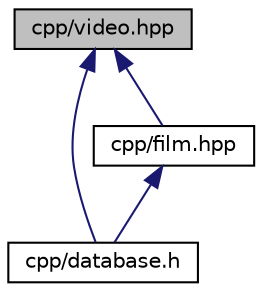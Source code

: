 digraph "cpp/video.hpp"
{
 // LATEX_PDF_SIZE
  edge [fontname="Helvetica",fontsize="10",labelfontname="Helvetica",labelfontsize="10"];
  node [fontname="Helvetica",fontsize="10",shape=record];
  Node1 [label="cpp/video.hpp",height=0.2,width=0.4,color="black", fillcolor="grey75", style="filled", fontcolor="black",tooltip=" "];
  Node1 -> Node2 [dir="back",color="midnightblue",fontsize="10",style="solid",fontname="Helvetica"];
  Node2 [label="cpp/database.h",height=0.2,width=0.4,color="black", fillcolor="white", style="filled",URL="$database_8h.html",tooltip=" "];
  Node1 -> Node3 [dir="back",color="midnightblue",fontsize="10",style="solid",fontname="Helvetica"];
  Node3 [label="cpp/film.hpp",height=0.2,width=0.4,color="black", fillcolor="white", style="filled",URL="$film_8hpp.html",tooltip=" "];
  Node3 -> Node2 [dir="back",color="midnightblue",fontsize="10",style="solid",fontname="Helvetica"];
}
